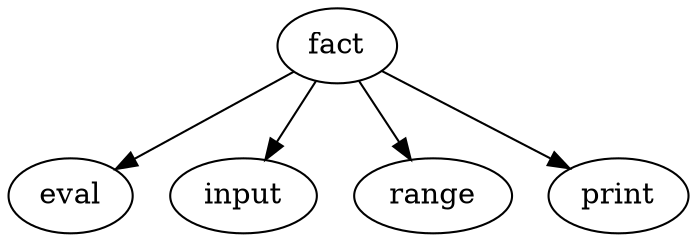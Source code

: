 strict digraph  {
fact;
eval;
input;
range;
print;
fact -> eval;
fact -> input;
fact -> range;
fact -> print;
}
